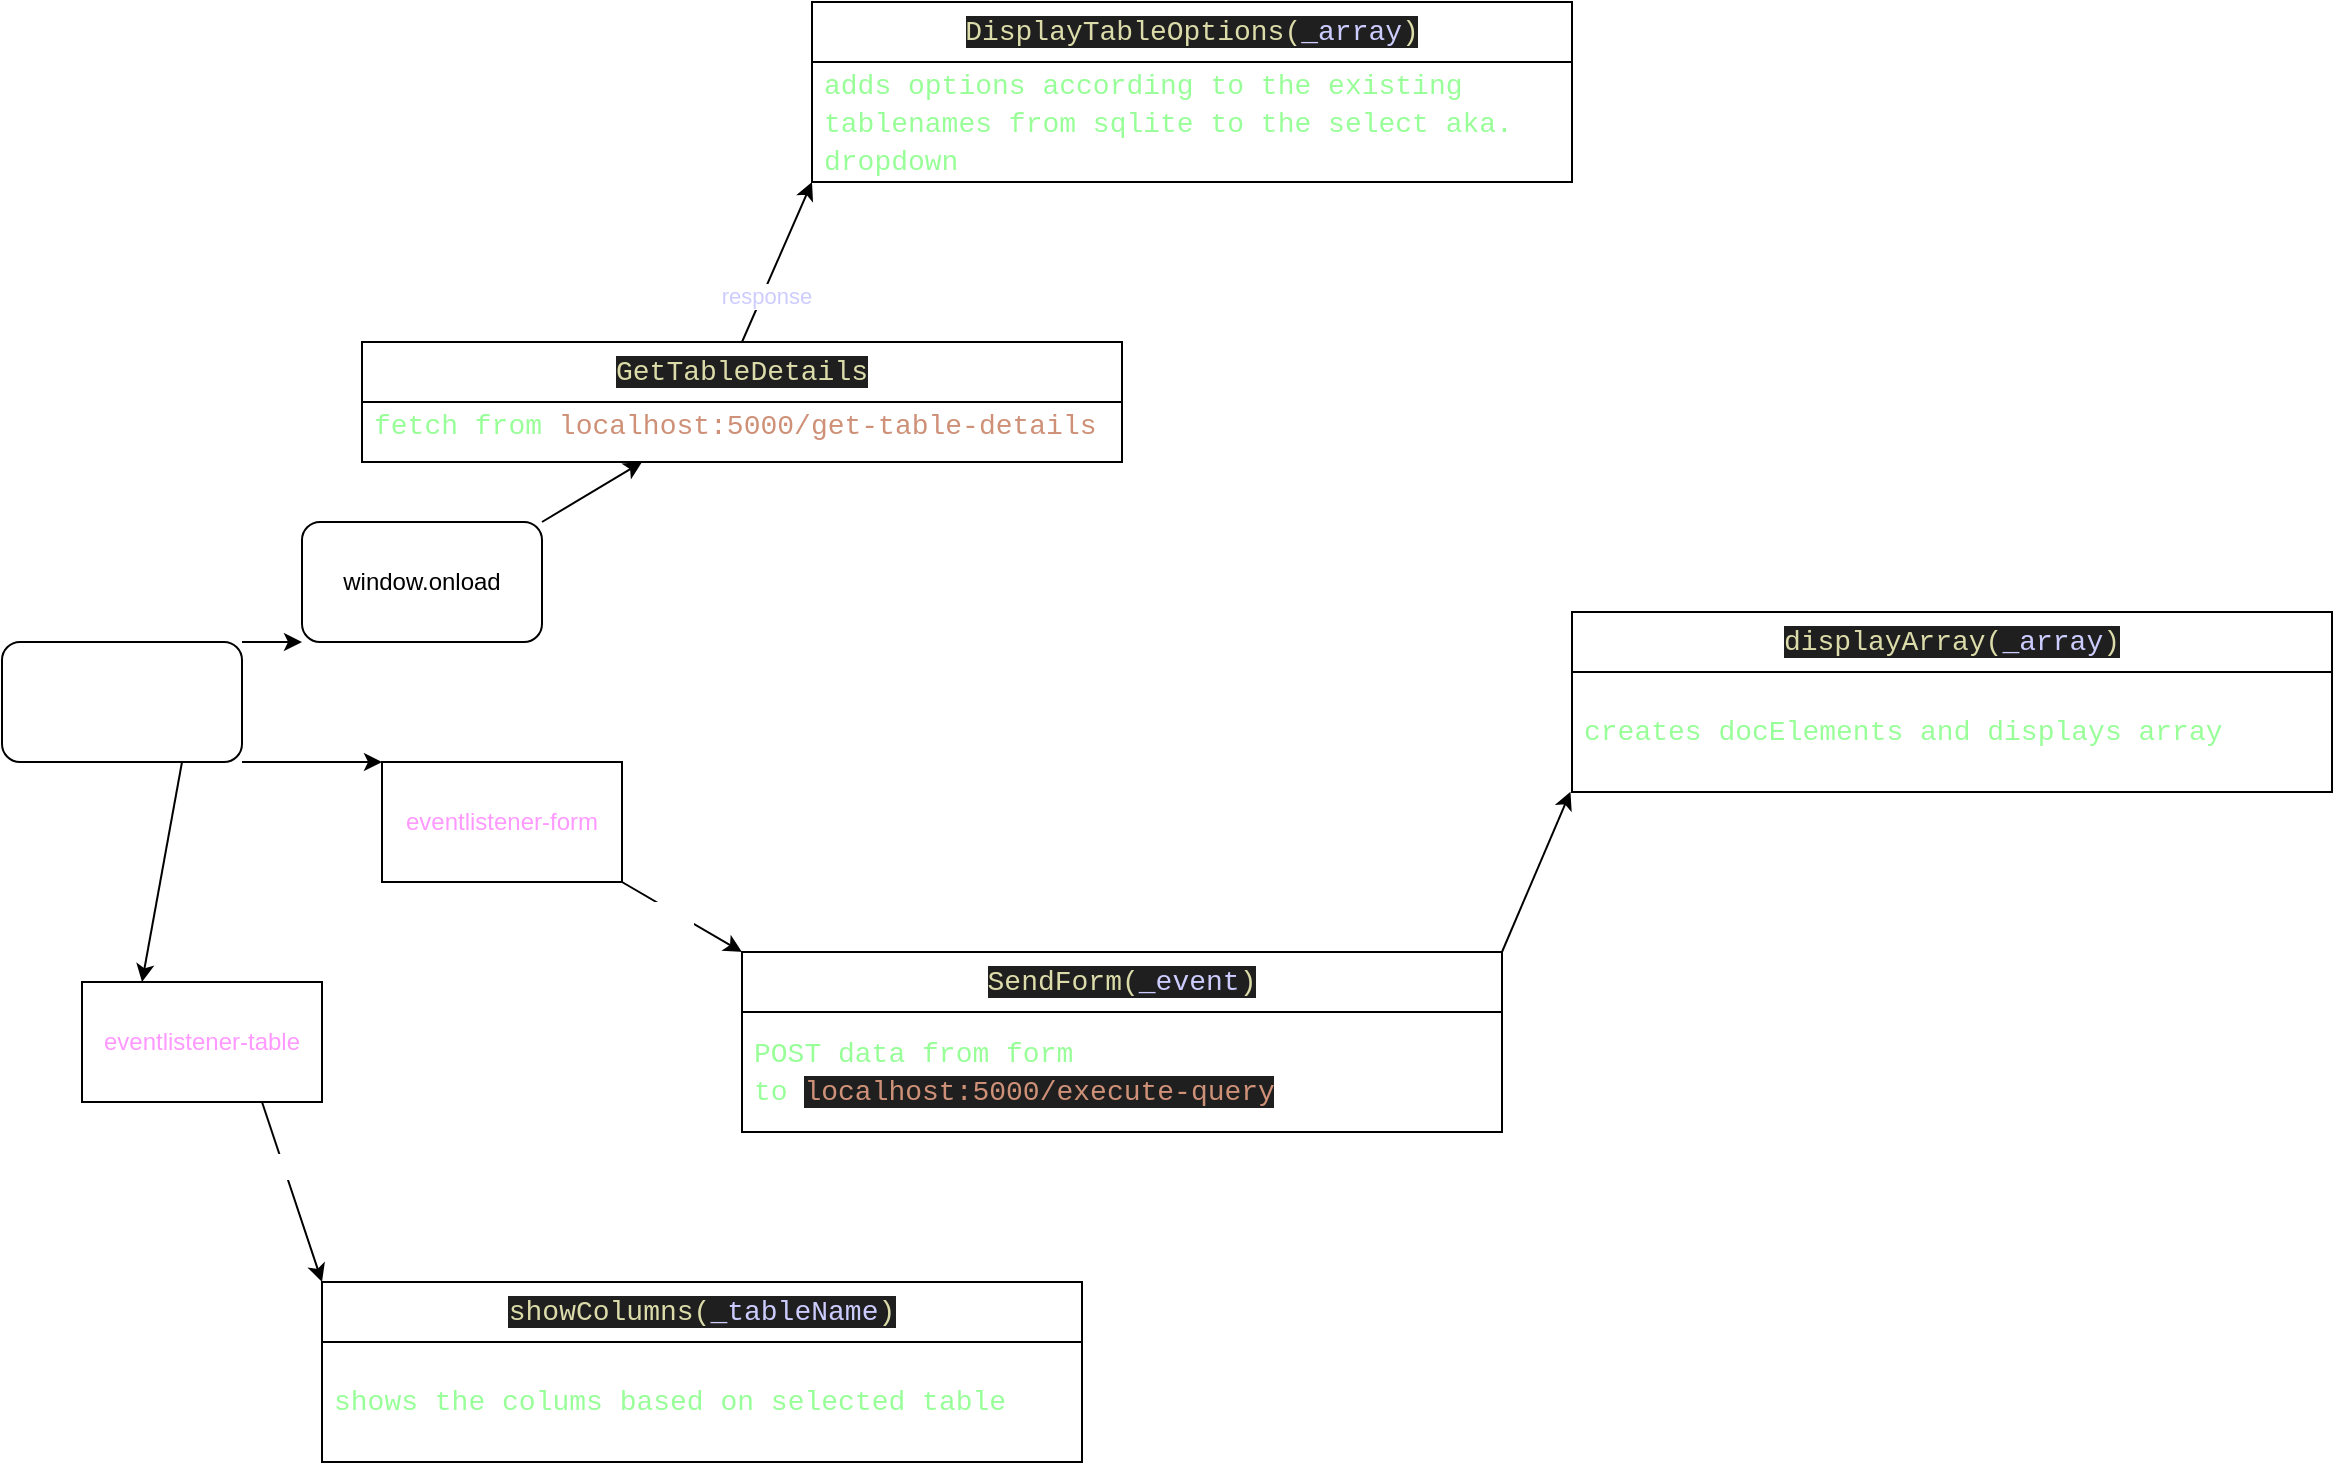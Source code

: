 <mxfile>
    <diagram id="uuZsQjo3PXYG9wO7AavJ" name="Page-1">
        <mxGraphModel dx="1100" dy="1967" grid="1" gridSize="10" guides="1" tooltips="1" connect="1" arrows="1" fold="1" page="1" pageScale="1" pageWidth="850" pageHeight="1100" math="0" shadow="0">
            <root>
                <mxCell id="0"/>
                <mxCell id="1" parent="0"/>
                <mxCell id="9" style="edgeStyle=none;html=1;exitX=1;exitY=0;exitDx=0;exitDy=0;" edge="1" parent="1" source="3" target="24">
                    <mxGeometry relative="1" as="geometry">
                        <mxPoint x="170.503" y="198.284" as="targetPoint"/>
                    </mxGeometry>
                </mxCell>
                <mxCell id="3" value="window.onload" style="rounded=1;whiteSpace=wrap;html=1;fillColor=default;" vertex="1" parent="1">
                    <mxGeometry x="170" y="250" width="120" height="60" as="geometry"/>
                </mxCell>
                <mxCell id="33" style="edgeStyle=none;html=1;exitX=0.5;exitY=0;exitDx=0;exitDy=0;entryX=0;entryY=1;entryDx=0;entryDy=0;fontColor=#FFFFFF;" edge="1" parent="1" source="24" target="31">
                    <mxGeometry relative="1" as="geometry"/>
                </mxCell>
                <mxCell id="34" value="response" style="edgeLabel;html=1;align=center;verticalAlign=middle;resizable=0;points=[];fontColor=#CCCCFF;" vertex="1" connectable="0" parent="33">
                    <mxGeometry x="-0.407" y="-1" relative="1" as="geometry">
                        <mxPoint as="offset"/>
                    </mxGeometry>
                </mxCell>
                <mxCell id="24" value="&lt;span style=&quot;color: rgb(220, 220, 170); font-family: Consolas, &amp;quot;Courier New&amp;quot;, monospace; font-size: 14px; background-color: rgb(31, 31, 31);&quot;&gt;GetTableDetails&lt;/span&gt;" style="swimlane;fontStyle=0;childLayout=stackLayout;horizontal=1;startSize=30;horizontalStack=0;resizeParent=1;resizeParentMax=0;resizeLast=0;collapsible=1;marginBottom=0;whiteSpace=wrap;html=1;fillColor=default;gradientColor=none;" vertex="1" parent="1">
                    <mxGeometry x="200" y="160" width="380" height="60" as="geometry">
                        <mxRectangle x="200" y="160" width="160" height="30" as="alternateBounds"/>
                    </mxGeometry>
                </mxCell>
                <mxCell id="25" value="&lt;div style=&quot;font-family: Consolas, &amp;quot;Courier New&amp;quot;, monospace; font-size: 14px; line-height: 19px;&quot;&gt;&lt;font color=&quot;#99ff99&quot;&gt;fetch from&lt;/font&gt;&lt;font style=&quot;&quot; color=&quot;#dcdcaa&quot;&gt;&amp;nbsp;&lt;/font&gt;&lt;span style=&quot;color: rgb(206, 145, 120);&quot;&gt;localhost:5000/get-table-details&lt;/span&gt;&lt;/div&gt;&lt;div style=&quot;font-family: Consolas, &amp;quot;Courier New&amp;quot;, monospace; font-size: 14px; line-height: 19px;&quot;&gt;&lt;br&gt;&lt;/div&gt;" style="text;strokeColor=none;fillColor=none;align=left;verticalAlign=middle;spacingLeft=4;spacingRight=4;overflow=hidden;points=[[0,0.5],[1,0.5]];portConstraint=eastwest;rotatable=0;whiteSpace=wrap;html=1;" vertex="1" parent="24">
                    <mxGeometry y="30" width="380" height="30" as="geometry"/>
                </mxCell>
                <mxCell id="31" value="&lt;span style=&quot;color: rgb(220, 220, 170); background-color: rgb(31, 31, 31); font-family: Consolas, &amp;quot;Courier New&amp;quot;, monospace; font-size: 14px;&quot;&gt;DisplayTableOptions&lt;/span&gt;&lt;span style=&quot;color: rgb(220, 220, 170); font-family: Consolas, &amp;quot;Courier New&amp;quot;, monospace; font-size: 14px; background-color: rgb(31, 31, 31);&quot;&gt;(&lt;/span&gt;&lt;span style=&quot;font-family: Consolas, &amp;quot;Courier New&amp;quot;, monospace; font-size: 14px; background-color: rgb(31, 31, 31);&quot;&gt;&lt;font color=&quot;#ccccff&quot;&gt;_array&lt;/font&gt;&lt;/span&gt;&lt;span style=&quot;color: rgb(220, 220, 170); font-family: Consolas, &amp;quot;Courier New&amp;quot;, monospace; font-size: 14px; background-color: rgb(31, 31, 31);&quot;&gt;)&lt;/span&gt;" style="swimlane;fontStyle=0;childLayout=stackLayout;horizontal=1;startSize=30;horizontalStack=0;resizeParent=1;resizeParentMax=0;resizeLast=0;collapsible=1;marginBottom=0;whiteSpace=wrap;html=1;fillColor=default;gradientColor=none;" vertex="1" parent="1">
                    <mxGeometry x="425" y="-10" width="380" height="90" as="geometry"/>
                </mxCell>
                <mxCell id="32" value="&lt;div style=&quot;font-family: Consolas, &amp;quot;Courier New&amp;quot;, monospace; font-size: 14px; line-height: 19px;&quot;&gt;&lt;font color=&quot;#99ff99&quot;&gt;adds options according to the existing tablenames from sqlite to the select aka. dropdown&lt;/font&gt;&lt;/div&gt;" style="text;strokeColor=none;fillColor=none;align=left;verticalAlign=middle;spacingLeft=4;spacingRight=4;overflow=hidden;points=[[0,0.5],[1,0.5]];portConstraint=eastwest;rotatable=0;whiteSpace=wrap;html=1;" vertex="1" parent="31">
                    <mxGeometry y="30" width="380" height="60" as="geometry"/>
                </mxCell>
                <mxCell id="40" style="edgeStyle=none;html=1;exitX=1;exitY=0;exitDx=0;exitDy=0;entryX=0;entryY=1;entryDx=0;entryDy=0;fontColor=#FFFFFF;" edge="1" parent="1" source="39" target="3">
                    <mxGeometry relative="1" as="geometry"/>
                </mxCell>
                <mxCell id="42" style="edgeStyle=none;html=1;exitX=1;exitY=1;exitDx=0;exitDy=0;entryX=0;entryY=0;entryDx=0;entryDy=0;fontColor=#FFFFFF;" edge="1" parent="1" source="39" target="41">
                    <mxGeometry relative="1" as="geometry"/>
                </mxCell>
                <mxCell id="55" style="edgeStyle=none;html=1;exitX=0.75;exitY=1;exitDx=0;exitDy=0;entryX=0.25;entryY=0;entryDx=0;entryDy=0;fontColor=#99FF99;" edge="1" parent="1" source="39" target="54">
                    <mxGeometry relative="1" as="geometry"/>
                </mxCell>
                <mxCell id="39" value="&lt;font color=&quot;#ffffff&quot;&gt;start&lt;/font&gt;" style="rounded=1;whiteSpace=wrap;html=1;labelBackgroundColor=none;fontColor=#99FF99;fillColor=default;gradientColor=none;" vertex="1" parent="1">
                    <mxGeometry x="20" y="310" width="120" height="60" as="geometry"/>
                </mxCell>
                <mxCell id="47" style="edgeStyle=none;html=1;exitX=1;exitY=1;exitDx=0;exitDy=0;entryX=0;entryY=0;entryDx=0;entryDy=0;fontColor=#FF99FF;" edge="1" parent="1" source="41" target="45">
                    <mxGeometry relative="1" as="geometry"/>
                </mxCell>
                <mxCell id="48" value="&lt;font color=&quot;#ffffff&quot;&gt;submit&lt;/font&gt;" style="edgeLabel;html=1;align=center;verticalAlign=middle;resizable=0;points=[];fontColor=#FF99FF;" vertex="1" connectable="0" parent="47">
                    <mxGeometry x="-0.33" y="-4" relative="1" as="geometry">
                        <mxPoint as="offset"/>
                    </mxGeometry>
                </mxCell>
                <mxCell id="41" value="&lt;font color=&quot;#ff99ff&quot;&gt;eventlistener-form&lt;/font&gt;" style="rounded=0;whiteSpace=wrap;html=1;labelBackgroundColor=none;fontColor=#FFFFFF;fillColor=default;gradientColor=none;" vertex="1" parent="1">
                    <mxGeometry x="210" y="370" width="120" height="60" as="geometry"/>
                </mxCell>
                <mxCell id="51" style="edgeStyle=none;html=1;exitX=1;exitY=0;exitDx=0;exitDy=0;entryX=-0.002;entryY=0.997;entryDx=0;entryDy=0;entryPerimeter=0;fontColor=#99FF99;" edge="1" parent="1" source="45" target="50">
                    <mxGeometry relative="1" as="geometry"/>
                </mxCell>
                <mxCell id="45" value="&lt;span style=&quot;color: rgb(220, 220, 170); background-color: rgb(31, 31, 31); font-family: Consolas, &amp;quot;Courier New&amp;quot;, monospace; font-size: 14px;&quot;&gt;SendForm&lt;/span&gt;&lt;span style=&quot;color: rgb(220, 220, 170); font-family: Consolas, &amp;quot;Courier New&amp;quot;, monospace; font-size: 14px; background-color: rgb(31, 31, 31);&quot;&gt;(&lt;/span&gt;&lt;span style=&quot;font-family: Consolas, &amp;quot;Courier New&amp;quot;, monospace; font-size: 14px; background-color: rgb(31, 31, 31);&quot;&gt;&lt;font color=&quot;#ccccff&quot;&gt;_event&lt;/font&gt;&lt;/span&gt;&lt;span style=&quot;color: rgb(220, 220, 170); font-family: Consolas, &amp;quot;Courier New&amp;quot;, monospace; font-size: 14px; background-color: rgb(31, 31, 31);&quot;&gt;)&lt;/span&gt;" style="swimlane;fontStyle=0;childLayout=stackLayout;horizontal=1;startSize=30;horizontalStack=0;resizeParent=1;resizeParentMax=0;resizeLast=0;collapsible=1;marginBottom=0;whiteSpace=wrap;html=1;fillColor=default;gradientColor=none;" vertex="1" parent="1">
                    <mxGeometry x="390" y="465" width="380" height="90" as="geometry"/>
                </mxCell>
                <mxCell id="46" value="&lt;div style=&quot;font-family: Consolas, &amp;quot;Courier New&amp;quot;, monospace; font-size: 14px; line-height: 19px;&quot;&gt;&lt;font color=&quot;#99ff99&quot;&gt;POST data from form to&amp;nbsp;&lt;/font&gt;&lt;span style=&quot;color: rgb(206, 145, 120); background-color: rgb(31, 31, 31);&quot;&gt;localhost:5000/execute-query&lt;/span&gt;&lt;/div&gt;" style="text;strokeColor=none;fillColor=none;align=left;verticalAlign=middle;spacingLeft=4;spacingRight=4;overflow=hidden;points=[[0,0.5],[1,0.5]];portConstraint=eastwest;rotatable=0;whiteSpace=wrap;html=1;" vertex="1" parent="45">
                    <mxGeometry y="30" width="380" height="60" as="geometry"/>
                </mxCell>
                <mxCell id="49" value="&lt;span style=&quot;color: rgb(220, 220, 170); background-color: rgb(31, 31, 31); font-family: Consolas, &amp;quot;Courier New&amp;quot;, monospace; font-size: 14px;&quot;&gt;displayArray&lt;/span&gt;&lt;span style=&quot;color: rgb(220, 220, 170); font-family: Consolas, &amp;quot;Courier New&amp;quot;, monospace; font-size: 14px; background-color: rgb(31, 31, 31);&quot;&gt;(&lt;/span&gt;&lt;span style=&quot;font-family: Consolas, &amp;quot;Courier New&amp;quot;, monospace; font-size: 14px; background-color: rgb(31, 31, 31);&quot;&gt;&lt;font color=&quot;#ccccff&quot;&gt;_array&lt;/font&gt;&lt;/span&gt;&lt;span style=&quot;color: rgb(220, 220, 170); font-family: Consolas, &amp;quot;Courier New&amp;quot;, monospace; font-size: 14px; background-color: rgb(31, 31, 31);&quot;&gt;)&lt;/span&gt;" style="swimlane;fontStyle=0;childLayout=stackLayout;horizontal=1;startSize=30;horizontalStack=0;resizeParent=1;resizeParentMax=0;resizeLast=0;collapsible=1;marginBottom=0;whiteSpace=wrap;html=1;fillColor=default;gradientColor=none;labelBackgroundColor=none;fontColor=#99FF99;" vertex="1" parent="1">
                    <mxGeometry x="805" y="295" width="380" height="90" as="geometry"/>
                </mxCell>
                <mxCell id="50" value="&lt;div style=&quot;font-family: Consolas, &amp;quot;Courier New&amp;quot;, monospace; font-size: 14px; line-height: 19px;&quot;&gt;&lt;font color=&quot;#99ff99&quot;&gt;creates docElements and displays array&lt;/font&gt;&lt;/div&gt;" style="text;strokeColor=none;fillColor=none;align=left;verticalAlign=middle;spacingLeft=4;spacingRight=4;overflow=hidden;points=[[0,0.5],[1,0.5]];portConstraint=eastwest;rotatable=0;whiteSpace=wrap;html=1;labelBackgroundColor=none;fontColor=#99FF99;" vertex="1" parent="49">
                    <mxGeometry y="30" width="380" height="60" as="geometry"/>
                </mxCell>
                <mxCell id="58" style="edgeStyle=none;html=1;exitX=0.75;exitY=1;exitDx=0;exitDy=0;entryX=0;entryY=0;entryDx=0;entryDy=0;fontColor=#99FF99;" edge="1" parent="1" source="54" target="56">
                    <mxGeometry relative="1" as="geometry"/>
                </mxCell>
                <mxCell id="59" value="&lt;font color=&quot;#ffffff&quot;&gt;change&lt;/font&gt;" style="edgeLabel;html=1;align=center;verticalAlign=middle;resizable=0;points=[];fontColor=#99FF99;" vertex="1" connectable="0" parent="58">
                    <mxGeometry x="-0.336" y="-4" relative="1" as="geometry">
                        <mxPoint y="1" as="offset"/>
                    </mxGeometry>
                </mxCell>
                <mxCell id="54" value="&lt;font color=&quot;#ff99ff&quot;&gt;eventlistener-table&lt;/font&gt;" style="rounded=0;whiteSpace=wrap;html=1;labelBackgroundColor=none;fontColor=#FFFFFF;fillColor=default;gradientColor=none;" vertex="1" parent="1">
                    <mxGeometry x="60" y="480" width="120" height="60" as="geometry"/>
                </mxCell>
                <mxCell id="56" value="&lt;span style=&quot;color: rgb(220, 220, 170); background-color: rgb(31, 31, 31); font-family: Consolas, &amp;quot;Courier New&amp;quot;, monospace; font-size: 14px;&quot;&gt;showColumns&lt;/span&gt;&lt;span style=&quot;color: rgb(220, 220, 170); font-family: Consolas, &amp;quot;Courier New&amp;quot;, monospace; font-size: 14px; background-color: rgb(31, 31, 31);&quot;&gt;(&lt;/span&gt;&lt;span style=&quot;font-family: Consolas, &amp;quot;Courier New&amp;quot;, monospace; font-size: 14px; background-color: rgb(31, 31, 31);&quot;&gt;&lt;font color=&quot;#ccccff&quot;&gt;_tableName&lt;/font&gt;&lt;/span&gt;&lt;span style=&quot;color: rgb(220, 220, 170); font-family: Consolas, &amp;quot;Courier New&amp;quot;, monospace; font-size: 14px; background-color: rgb(31, 31, 31);&quot;&gt;)&lt;/span&gt;" style="swimlane;fontStyle=0;childLayout=stackLayout;horizontal=1;startSize=30;horizontalStack=0;resizeParent=1;resizeParentMax=0;resizeLast=0;collapsible=1;marginBottom=0;whiteSpace=wrap;html=1;fillColor=default;gradientColor=none;labelBackgroundColor=none;fontColor=#99FF99;" vertex="1" parent="1">
                    <mxGeometry x="180" y="630" width="380" height="90" as="geometry"/>
                </mxCell>
                <mxCell id="57" value="&lt;div style=&quot;font-family: Consolas, &amp;quot;Courier New&amp;quot;, monospace; font-size: 14px; line-height: 19px;&quot;&gt;&lt;font color=&quot;#99ff99&quot;&gt;shows the colums based on selected table&lt;/font&gt;&lt;/div&gt;" style="text;strokeColor=none;fillColor=none;align=left;verticalAlign=middle;spacingLeft=4;spacingRight=4;overflow=hidden;points=[[0,0.5],[1,0.5]];portConstraint=eastwest;rotatable=0;whiteSpace=wrap;html=1;labelBackgroundColor=none;fontColor=#99FF99;" vertex="1" parent="56">
                    <mxGeometry y="30" width="380" height="60" as="geometry"/>
                </mxCell>
            </root>
        </mxGraphModel>
    </diagram>
</mxfile>